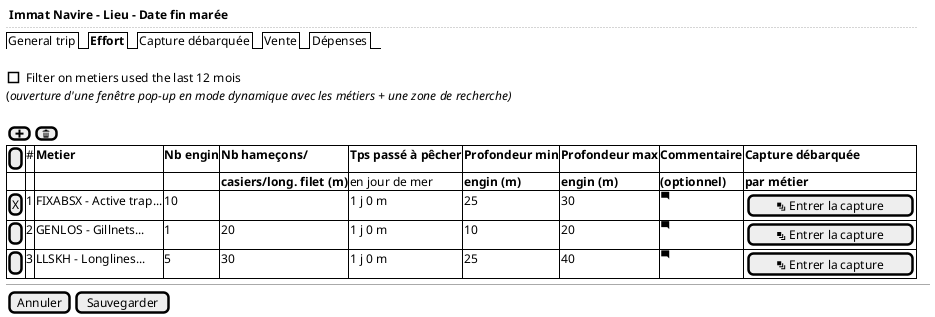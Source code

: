 @startsalt
{
  <b> Immat Navire - Lieu - Date fin marée
  ..
  {/ General trip | <b>Effort | Capture débarquée | Vente | Dépenses }
  .
  [] Filter on metiers used the last 12 mois
  (<i>ouverture d'une fenêtre pop-up en mode dynamique avec les métiers + une zone de recherche)
  .
  {[<&plus>]  | [<&trash>]}

  {#
    [ ] |  # | <b>Metier                | <b>Nb engin | <b>Nb hameçons/             | <b>Tps passé à pêcher | <b>Profondeur min | <b>Profondeur max  | <b>Commentaire    | <b>Capture débarquée
    .   |  . | .                        | .           | <b>casiers/long. filet (m)  | en jour de mer        | <b>engin (m)      | <b>engin (m)       | <b>(optionnel)    | <b>par métier
    [X] |  1 | FIXABSX - Active trap... | 10          | .                           | 1 j 0 m               | 25                | 30                 | <&comment-square> | {[<&layers> Entrer la capture]}
    [ ] |  2 | GENLOS - Gillnets...     | 1           | 20                          | 1 j 0 m               | 10                | 20                 | <&comment-square> | {[<&layers> Entrer la capture]}
    [ ] |  3 | LLSKH - Longlines...     | 5           | 30                          | 1 j 0 m               | 25                | 40                 | <&comment-square> | {[<&layers> Entrer la capture]}
  }
  -- | --

  {[Annuler] | [Sauvegarder]}
}
@endsalt


